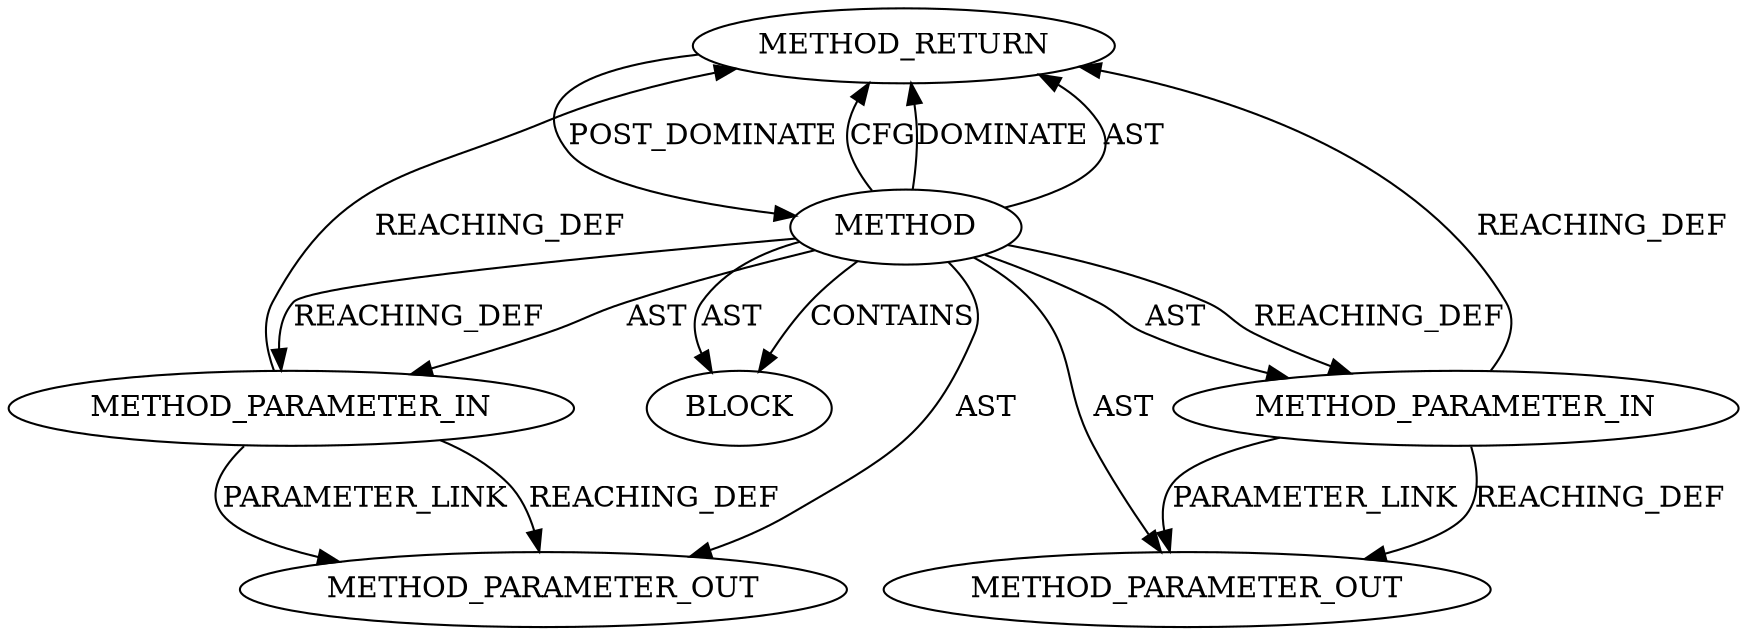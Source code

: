 digraph {
  20238 [label=METHOD_RETURN ORDER=2 CODE="RET" TYPE_FULL_NAME="ANY" EVALUATION_STRATEGY="BY_VALUE"]
  20235 [label=METHOD_PARAMETER_IN ORDER=1 CODE="p1" IS_VARIADIC=false TYPE_FULL_NAME="ANY" EVALUATION_STRATEGY="BY_VALUE" INDEX=1 NAME="p1"]
  22104 [label=METHOD_PARAMETER_OUT ORDER=2 CODE="p2" IS_VARIADIC=false TYPE_FULL_NAME="ANY" EVALUATION_STRATEGY="BY_VALUE" INDEX=2 NAME="p2"]
  20236 [label=METHOD_PARAMETER_IN ORDER=2 CODE="p2" IS_VARIADIC=false TYPE_FULL_NAME="ANY" EVALUATION_STRATEGY="BY_VALUE" INDEX=2 NAME="p2"]
  20237 [label=BLOCK ORDER=1 ARGUMENT_INDEX=1 CODE="<empty>" TYPE_FULL_NAME="ANY"]
  22103 [label=METHOD_PARAMETER_OUT ORDER=1 CODE="p1" IS_VARIADIC=false TYPE_FULL_NAME="ANY" EVALUATION_STRATEGY="BY_VALUE" INDEX=1 NAME="p1"]
  20234 [label=METHOD AST_PARENT_TYPE="NAMESPACE_BLOCK" AST_PARENT_FULL_NAME="<global>" ORDER=0 CODE="<empty>" FULL_NAME="<operator>.multiplication" IS_EXTERNAL=true FILENAME="<empty>" SIGNATURE="" NAME="<operator>.multiplication"]
  20236 -> 20238 [label=REACHING_DEF VARIABLE="p2"]
  20234 -> 20238 [label=CFG ]
  20234 -> 22104 [label=AST ]
  20235 -> 22103 [label=REACHING_DEF VARIABLE="p1"]
  20235 -> 20238 [label=REACHING_DEF VARIABLE="p1"]
  20234 -> 20237 [label=AST ]
  20236 -> 22104 [label=PARAMETER_LINK ]
  20234 -> 20238 [label=DOMINATE ]
  20234 -> 20235 [label=AST ]
  20236 -> 22104 [label=REACHING_DEF VARIABLE="p2"]
  20234 -> 22103 [label=AST ]
  20234 -> 20236 [label=REACHING_DEF VARIABLE=""]
  20235 -> 22103 [label=PARAMETER_LINK ]
  20234 -> 20236 [label=AST ]
  20238 -> 20234 [label=POST_DOMINATE ]
  20234 -> 20237 [label=CONTAINS ]
  20234 -> 20235 [label=REACHING_DEF VARIABLE=""]
  20234 -> 20238 [label=AST ]
}
